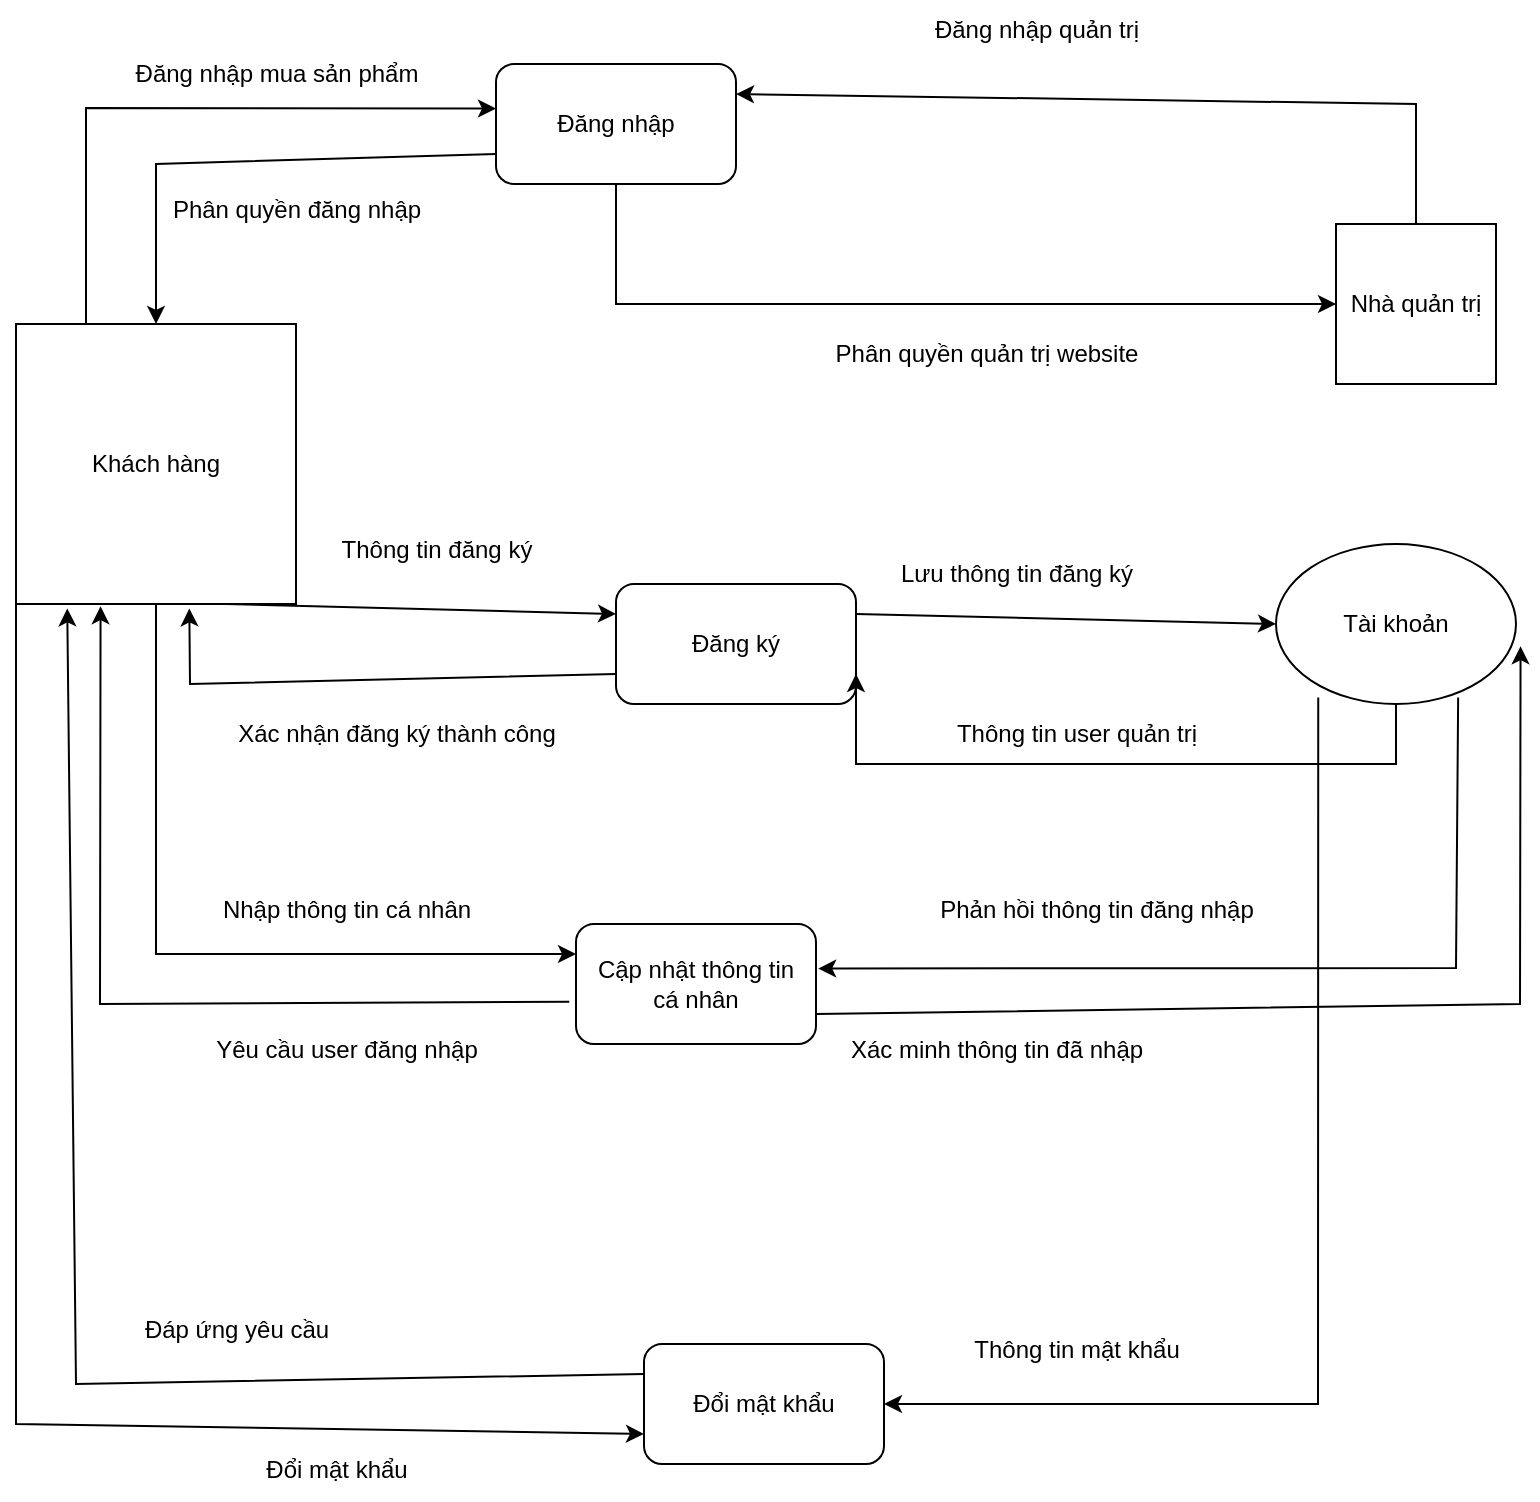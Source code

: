 <mxfile version="24.0.8" type="device">
  <diagram name="Trang-1" id="wfGUvmcd2jQUoM5TMfii">
    <mxGraphModel dx="818" dy="837" grid="1" gridSize="10" guides="1" tooltips="1" connect="1" arrows="1" fold="1" page="1" pageScale="1" pageWidth="827" pageHeight="1169" math="0" shadow="0">
      <root>
        <mxCell id="0" />
        <mxCell id="1" parent="0" />
        <mxCell id="whiR9GnJWkI6XPPVAtUB-1" value="Đăng nhập" style="rounded=1;whiteSpace=wrap;html=1;" vertex="1" parent="1">
          <mxGeometry x="280" y="70" width="120" height="60" as="geometry" />
        </mxCell>
        <mxCell id="whiR9GnJWkI6XPPVAtUB-2" value="Khách hàng" style="whiteSpace=wrap;html=1;aspect=fixed;" vertex="1" parent="1">
          <mxGeometry x="40" y="200" width="140" height="140" as="geometry" />
        </mxCell>
        <mxCell id="whiR9GnJWkI6XPPVAtUB-3" value="Nhà quản trị" style="whiteSpace=wrap;html=1;aspect=fixed;" vertex="1" parent="1">
          <mxGeometry x="700" y="150" width="80" height="80" as="geometry" />
        </mxCell>
        <mxCell id="whiR9GnJWkI6XPPVAtUB-4" value="Đăng ký" style="rounded=1;whiteSpace=wrap;html=1;" vertex="1" parent="1">
          <mxGeometry x="340" y="330" width="120" height="60" as="geometry" />
        </mxCell>
        <mxCell id="whiR9GnJWkI6XPPVAtUB-5" value="Cập nhật thông tin&lt;br&gt;cá nhân" style="rounded=1;whiteSpace=wrap;html=1;" vertex="1" parent="1">
          <mxGeometry x="320" y="500" width="120" height="60" as="geometry" />
        </mxCell>
        <mxCell id="whiR9GnJWkI6XPPVAtUB-6" value="Đổi mật khẩu" style="rounded=1;whiteSpace=wrap;html=1;" vertex="1" parent="1">
          <mxGeometry x="354" y="710" width="120" height="60" as="geometry" />
        </mxCell>
        <mxCell id="whiR9GnJWkI6XPPVAtUB-7" value="Tài khoản" style="ellipse;whiteSpace=wrap;html=1;" vertex="1" parent="1">
          <mxGeometry x="670" y="310" width="120" height="80" as="geometry" />
        </mxCell>
        <mxCell id="whiR9GnJWkI6XPPVAtUB-8" value="" style="endArrow=classic;html=1;rounded=0;exitX=0.25;exitY=0;exitDx=0;exitDy=0;entryX=0;entryY=0.371;entryDx=0;entryDy=0;entryPerimeter=0;" edge="1" parent="1" source="whiR9GnJWkI6XPPVAtUB-2" target="whiR9GnJWkI6XPPVAtUB-1">
          <mxGeometry width="50" height="50" relative="1" as="geometry">
            <mxPoint x="80" y="130" as="sourcePoint" />
            <mxPoint x="130" y="80" as="targetPoint" />
            <Array as="points">
              <mxPoint x="75" y="92" />
            </Array>
          </mxGeometry>
        </mxCell>
        <mxCell id="whiR9GnJWkI6XPPVAtUB-9" value="" style="endArrow=classic;html=1;rounded=0;exitX=0;exitY=0.75;exitDx=0;exitDy=0;entryX=0.5;entryY=0;entryDx=0;entryDy=0;" edge="1" parent="1" source="whiR9GnJWkI6XPPVAtUB-1" target="whiR9GnJWkI6XPPVAtUB-2">
          <mxGeometry width="50" height="50" relative="1" as="geometry">
            <mxPoint x="180" y="260" as="sourcePoint" />
            <mxPoint x="230" y="210" as="targetPoint" />
            <Array as="points">
              <mxPoint x="110" y="120" />
            </Array>
          </mxGeometry>
        </mxCell>
        <mxCell id="whiR9GnJWkI6XPPVAtUB-10" value="" style="endArrow=classic;html=1;rounded=0;exitX=0.5;exitY=1;exitDx=0;exitDy=0;entryX=0;entryY=0.5;entryDx=0;entryDy=0;" edge="1" parent="1" source="whiR9GnJWkI6XPPVAtUB-1" target="whiR9GnJWkI6XPPVAtUB-3">
          <mxGeometry width="50" height="50" relative="1" as="geometry">
            <mxPoint x="210" y="240" as="sourcePoint" />
            <mxPoint x="260" y="190" as="targetPoint" />
            <Array as="points">
              <mxPoint x="340" y="190" />
            </Array>
          </mxGeometry>
        </mxCell>
        <mxCell id="whiR9GnJWkI6XPPVAtUB-11" value="" style="endArrow=classic;html=1;rounded=0;exitX=0.5;exitY=0;exitDx=0;exitDy=0;entryX=1;entryY=0.25;entryDx=0;entryDy=0;" edge="1" parent="1" source="whiR9GnJWkI6XPPVAtUB-3" target="whiR9GnJWkI6XPPVAtUB-1">
          <mxGeometry width="50" height="50" relative="1" as="geometry">
            <mxPoint x="530" y="80" as="sourcePoint" />
            <mxPoint x="580" y="30" as="targetPoint" />
            <Array as="points">
              <mxPoint x="740" y="90" />
            </Array>
          </mxGeometry>
        </mxCell>
        <mxCell id="whiR9GnJWkI6XPPVAtUB-12" value="" style="endArrow=classic;html=1;rounded=0;exitX=0.75;exitY=1;exitDx=0;exitDy=0;entryX=0;entryY=0.25;entryDx=0;entryDy=0;" edge="1" parent="1" source="whiR9GnJWkI6XPPVAtUB-2" target="whiR9GnJWkI6XPPVAtUB-4">
          <mxGeometry width="50" height="50" relative="1" as="geometry">
            <mxPoint x="200" y="270" as="sourcePoint" />
            <mxPoint x="250" y="220" as="targetPoint" />
          </mxGeometry>
        </mxCell>
        <mxCell id="whiR9GnJWkI6XPPVAtUB-13" value="" style="endArrow=classic;html=1;rounded=0;exitX=0;exitY=0.75;exitDx=0;exitDy=0;entryX=0.619;entryY=1.016;entryDx=0;entryDy=0;entryPerimeter=0;" edge="1" parent="1" source="whiR9GnJWkI6XPPVAtUB-4" target="whiR9GnJWkI6XPPVAtUB-2">
          <mxGeometry width="50" height="50" relative="1" as="geometry">
            <mxPoint x="180" y="440" as="sourcePoint" />
            <mxPoint x="230" y="390" as="targetPoint" />
            <Array as="points">
              <mxPoint x="127" y="380" />
            </Array>
          </mxGeometry>
        </mxCell>
        <mxCell id="whiR9GnJWkI6XPPVAtUB-14" value="" style="endArrow=classic;html=1;rounded=0;exitX=0.5;exitY=1;exitDx=0;exitDy=0;entryX=0;entryY=0.25;entryDx=0;entryDy=0;" edge="1" parent="1" source="whiR9GnJWkI6XPPVAtUB-2" target="whiR9GnJWkI6XPPVAtUB-5">
          <mxGeometry width="50" height="50" relative="1" as="geometry">
            <mxPoint x="100" y="510" as="sourcePoint" />
            <mxPoint x="150" y="460" as="targetPoint" />
            <Array as="points">
              <mxPoint x="110" y="515" />
            </Array>
          </mxGeometry>
        </mxCell>
        <mxCell id="whiR9GnJWkI6XPPVAtUB-15" value="" style="endArrow=classic;html=1;rounded=0;exitX=-0.028;exitY=0.648;exitDx=0;exitDy=0;exitPerimeter=0;entryX=0.302;entryY=1.008;entryDx=0;entryDy=0;entryPerimeter=0;" edge="1" parent="1" source="whiR9GnJWkI6XPPVAtUB-5" target="whiR9GnJWkI6XPPVAtUB-2">
          <mxGeometry width="50" height="50" relative="1" as="geometry">
            <mxPoint x="120" y="700" as="sourcePoint" />
            <mxPoint x="170" y="650" as="targetPoint" />
            <Array as="points">
              <mxPoint x="82" y="540" />
            </Array>
          </mxGeometry>
        </mxCell>
        <mxCell id="whiR9GnJWkI6XPPVAtUB-17" value="" style="endArrow=classic;html=1;rounded=0;exitX=1;exitY=0.25;exitDx=0;exitDy=0;entryX=0;entryY=0.5;entryDx=0;entryDy=0;" edge="1" parent="1" source="whiR9GnJWkI6XPPVAtUB-4" target="whiR9GnJWkI6XPPVAtUB-7">
          <mxGeometry width="50" height="50" relative="1" as="geometry">
            <mxPoint x="530" y="310" as="sourcePoint" />
            <mxPoint x="580" y="260" as="targetPoint" />
          </mxGeometry>
        </mxCell>
        <mxCell id="whiR9GnJWkI6XPPVAtUB-18" value="" style="endArrow=classic;html=1;rounded=0;entryX=1;entryY=0.75;entryDx=0;entryDy=0;exitX=0.5;exitY=1;exitDx=0;exitDy=0;" edge="1" parent="1" source="whiR9GnJWkI6XPPVAtUB-7" target="whiR9GnJWkI6XPPVAtUB-4">
          <mxGeometry width="50" height="50" relative="1" as="geometry">
            <mxPoint x="530" y="460" as="sourcePoint" />
            <mxPoint x="580" y="410" as="targetPoint" />
            <Array as="points">
              <mxPoint x="730" y="420" />
              <mxPoint x="460" y="420" />
            </Array>
          </mxGeometry>
        </mxCell>
        <mxCell id="whiR9GnJWkI6XPPVAtUB-19" value="" style="endArrow=classic;html=1;rounded=0;entryX=1.009;entryY=0.371;entryDx=0;entryDy=0;entryPerimeter=0;exitX=0.759;exitY=0.959;exitDx=0;exitDy=0;exitPerimeter=0;" edge="1" parent="1" source="whiR9GnJWkI6XPPVAtUB-7" target="whiR9GnJWkI6XPPVAtUB-5">
          <mxGeometry width="50" height="50" relative="1" as="geometry">
            <mxPoint x="500" y="500" as="sourcePoint" />
            <mxPoint x="550" y="450" as="targetPoint" />
            <Array as="points">
              <mxPoint x="760" y="522" />
            </Array>
          </mxGeometry>
        </mxCell>
        <mxCell id="whiR9GnJWkI6XPPVAtUB-20" value="" style="endArrow=classic;html=1;rounded=0;exitX=1;exitY=0.75;exitDx=0;exitDy=0;entryX=1.019;entryY=0.639;entryDx=0;entryDy=0;entryPerimeter=0;" edge="1" parent="1" source="whiR9GnJWkI6XPPVAtUB-5" target="whiR9GnJWkI6XPPVAtUB-7">
          <mxGeometry width="50" height="50" relative="1" as="geometry">
            <mxPoint x="630" y="660" as="sourcePoint" />
            <mxPoint x="680" y="610" as="targetPoint" />
            <Array as="points">
              <mxPoint x="792" y="540" />
            </Array>
          </mxGeometry>
        </mxCell>
        <mxCell id="whiR9GnJWkI6XPPVAtUB-21" value="" style="endArrow=classic;html=1;rounded=0;exitX=0.176;exitY=0.959;exitDx=0;exitDy=0;exitPerimeter=0;entryX=1;entryY=0.5;entryDx=0;entryDy=0;" edge="1" parent="1" source="whiR9GnJWkI6XPPVAtUB-7" target="whiR9GnJWkI6XPPVAtUB-6">
          <mxGeometry width="50" height="50" relative="1" as="geometry">
            <mxPoint x="500" y="640" as="sourcePoint" />
            <mxPoint x="550" y="590" as="targetPoint" />
            <Array as="points">
              <mxPoint x="691" y="740" />
            </Array>
          </mxGeometry>
        </mxCell>
        <mxCell id="whiR9GnJWkI6XPPVAtUB-22" value="" style="endArrow=classic;html=1;rounded=0;exitX=0;exitY=0.25;exitDx=0;exitDy=0;entryX=0.183;entryY=1.016;entryDx=0;entryDy=0;entryPerimeter=0;" edge="1" parent="1" source="whiR9GnJWkI6XPPVAtUB-6" target="whiR9GnJWkI6XPPVAtUB-2">
          <mxGeometry width="50" height="50" relative="1" as="geometry">
            <mxPoint x="260" y="690" as="sourcePoint" />
            <mxPoint x="310" y="640" as="targetPoint" />
            <Array as="points">
              <mxPoint x="70" y="730" />
            </Array>
          </mxGeometry>
        </mxCell>
        <mxCell id="whiR9GnJWkI6XPPVAtUB-23" value="" style="endArrow=classic;html=1;rounded=0;exitX=0;exitY=1;exitDx=0;exitDy=0;entryX=0;entryY=0.75;entryDx=0;entryDy=0;" edge="1" parent="1" source="whiR9GnJWkI6XPPVAtUB-2" target="whiR9GnJWkI6XPPVAtUB-6">
          <mxGeometry width="50" height="50" relative="1" as="geometry">
            <mxPoint x="10" y="490" as="sourcePoint" />
            <mxPoint x="60" y="440" as="targetPoint" />
            <Array as="points">
              <mxPoint x="40" y="750" />
            </Array>
          </mxGeometry>
        </mxCell>
        <mxCell id="whiR9GnJWkI6XPPVAtUB-24" value="Đăng nhập mua sản phẩm" style="text;html=1;align=center;verticalAlign=middle;resizable=0;points=[];autosize=1;strokeColor=none;fillColor=none;" vertex="1" parent="1">
          <mxGeometry x="90" y="60" width="160" height="30" as="geometry" />
        </mxCell>
        <mxCell id="whiR9GnJWkI6XPPVAtUB-25" value="Phân quyền đăng nhập" style="text;html=1;align=center;verticalAlign=middle;resizable=0;points=[];autosize=1;strokeColor=none;fillColor=none;" vertex="1" parent="1">
          <mxGeometry x="105" y="128" width="150" height="30" as="geometry" />
        </mxCell>
        <mxCell id="whiR9GnJWkI6XPPVAtUB-26" value="Đăng nhập quản trị" style="text;html=1;align=center;verticalAlign=middle;resizable=0;points=[];autosize=1;strokeColor=none;fillColor=none;" vertex="1" parent="1">
          <mxGeometry x="485" y="38" width="130" height="30" as="geometry" />
        </mxCell>
        <mxCell id="whiR9GnJWkI6XPPVAtUB-27" value="Phân quyền quản trị website" style="text;html=1;align=center;verticalAlign=middle;resizable=0;points=[];autosize=1;strokeColor=none;fillColor=none;" vertex="1" parent="1">
          <mxGeometry x="440" y="200" width="170" height="30" as="geometry" />
        </mxCell>
        <mxCell id="whiR9GnJWkI6XPPVAtUB-28" value="Thông tin đăng ký" style="text;html=1;align=center;verticalAlign=middle;resizable=0;points=[];autosize=1;strokeColor=none;fillColor=none;" vertex="1" parent="1">
          <mxGeometry x="190" y="298" width="120" height="30" as="geometry" />
        </mxCell>
        <mxCell id="whiR9GnJWkI6XPPVAtUB-29" value="Lưu thông tin đăng ký" style="text;html=1;align=center;verticalAlign=middle;resizable=0;points=[];autosize=1;strokeColor=none;fillColor=none;" vertex="1" parent="1">
          <mxGeometry x="470" y="310" width="140" height="30" as="geometry" />
        </mxCell>
        <mxCell id="whiR9GnJWkI6XPPVAtUB-30" value="Thông tin user quản trị" style="text;html=1;align=center;verticalAlign=middle;resizable=0;points=[];autosize=1;strokeColor=none;fillColor=none;" vertex="1" parent="1">
          <mxGeometry x="500" y="390" width="140" height="30" as="geometry" />
        </mxCell>
        <mxCell id="whiR9GnJWkI6XPPVAtUB-31" value="Xác nhận đăng ký thành công" style="text;html=1;align=center;verticalAlign=middle;resizable=0;points=[];autosize=1;strokeColor=none;fillColor=none;" vertex="1" parent="1">
          <mxGeometry x="140" y="390" width="180" height="30" as="geometry" />
        </mxCell>
        <mxCell id="whiR9GnJWkI6XPPVAtUB-32" value="Nhập thông tin cá nhân" style="text;html=1;align=center;verticalAlign=middle;resizable=0;points=[];autosize=1;strokeColor=none;fillColor=none;" vertex="1" parent="1">
          <mxGeometry x="130" y="478" width="150" height="30" as="geometry" />
        </mxCell>
        <mxCell id="whiR9GnJWkI6XPPVAtUB-33" value="Yêu cầu user đăng nhập" style="text;html=1;align=center;verticalAlign=middle;resizable=0;points=[];autosize=1;strokeColor=none;fillColor=none;" vertex="1" parent="1">
          <mxGeometry x="130" y="548" width="150" height="30" as="geometry" />
        </mxCell>
        <mxCell id="whiR9GnJWkI6XPPVAtUB-34" value="Phản hồi thông tin đăng nhập" style="text;html=1;align=center;verticalAlign=middle;resizable=0;points=[];autosize=1;strokeColor=none;fillColor=none;" vertex="1" parent="1">
          <mxGeometry x="490" y="478" width="180" height="30" as="geometry" />
        </mxCell>
        <mxCell id="whiR9GnJWkI6XPPVAtUB-35" value="Xác minh thông tin đã nhập" style="text;html=1;align=center;verticalAlign=middle;resizable=0;points=[];autosize=1;strokeColor=none;fillColor=none;" vertex="1" parent="1">
          <mxGeometry x="445" y="548" width="170" height="30" as="geometry" />
        </mxCell>
        <mxCell id="whiR9GnJWkI6XPPVAtUB-36" value="Đáp ứng yêu cầu" style="text;html=1;align=center;verticalAlign=middle;resizable=0;points=[];autosize=1;strokeColor=none;fillColor=none;" vertex="1" parent="1">
          <mxGeometry x="90" y="688" width="120" height="30" as="geometry" />
        </mxCell>
        <mxCell id="whiR9GnJWkI6XPPVAtUB-38" value="Đổi mật khẩu" style="text;html=1;align=center;verticalAlign=middle;resizable=0;points=[];autosize=1;strokeColor=none;fillColor=none;" vertex="1" parent="1">
          <mxGeometry x="155" y="758" width="90" height="30" as="geometry" />
        </mxCell>
        <mxCell id="whiR9GnJWkI6XPPVAtUB-39" value="Thông tin mật khẩu" style="text;html=1;align=center;verticalAlign=middle;resizable=0;points=[];autosize=1;strokeColor=none;fillColor=none;" vertex="1" parent="1">
          <mxGeometry x="505" y="698" width="130" height="30" as="geometry" />
        </mxCell>
      </root>
    </mxGraphModel>
  </diagram>
</mxfile>

